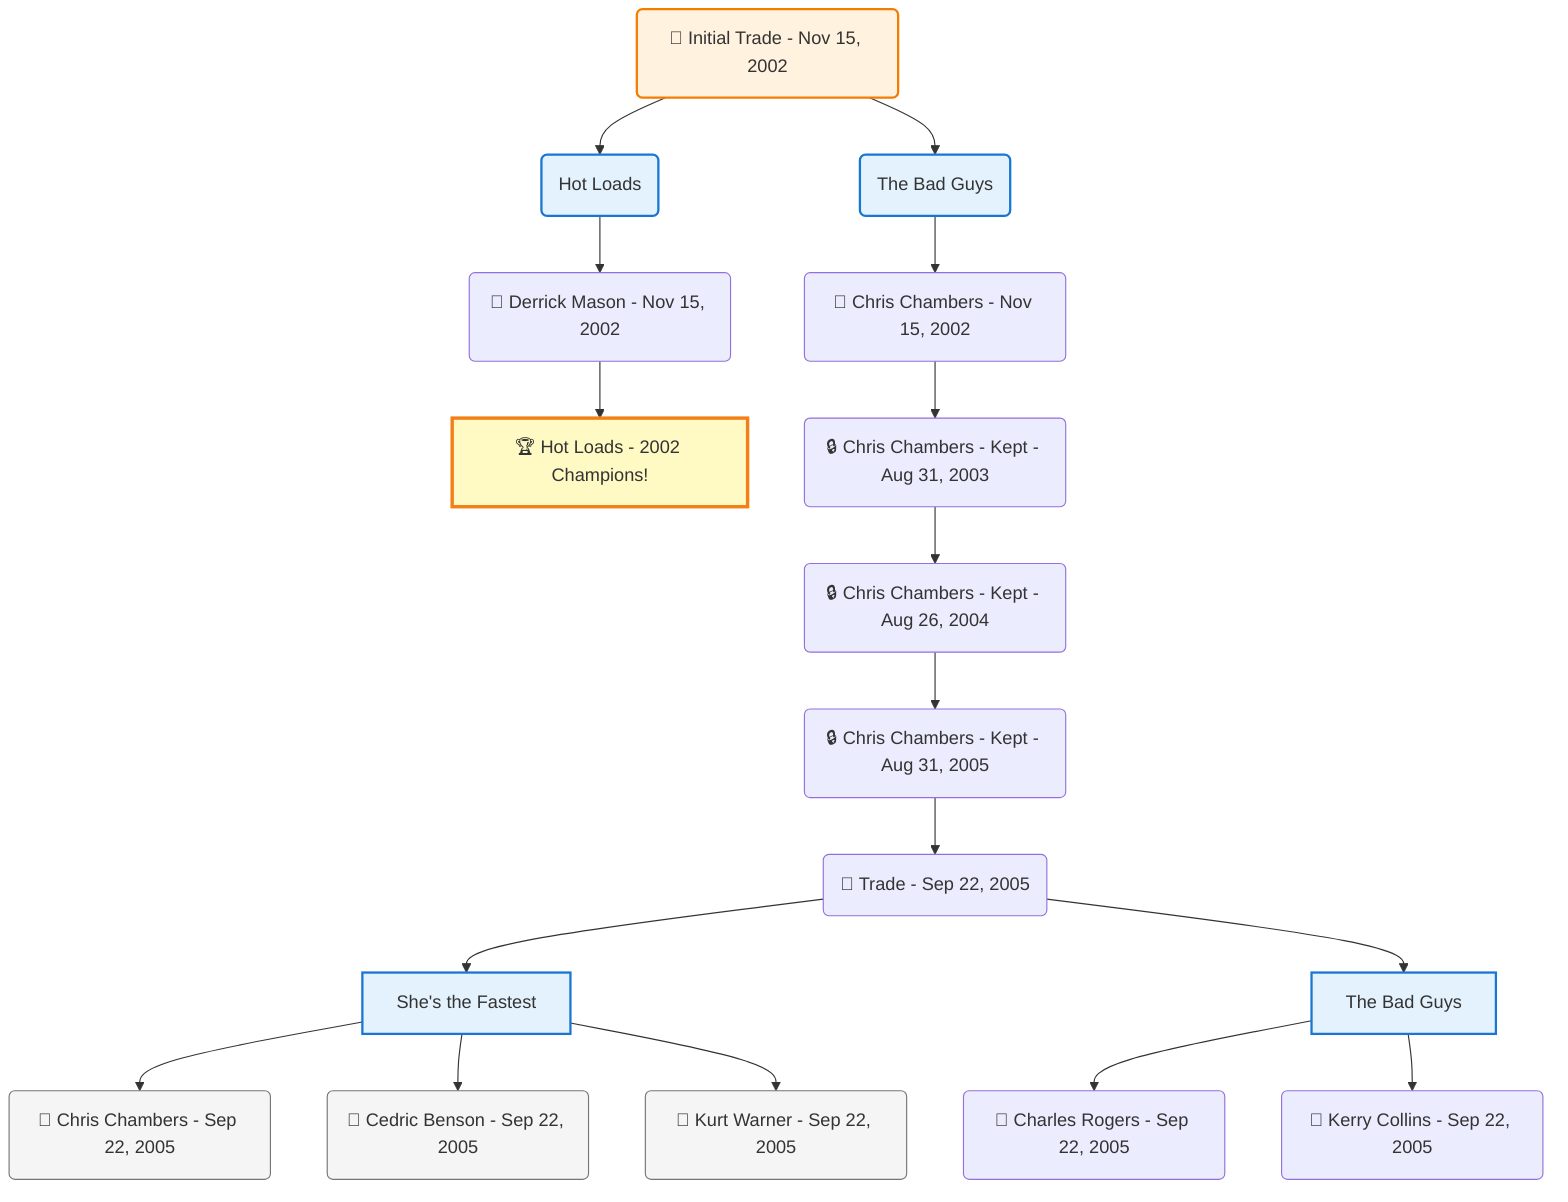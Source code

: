 flowchart TD

    TRADE_MAIN("🔄 Initial Trade - Nov 15, 2002")
    TEAM_1("Hot Loads")
    TEAM_2("The Bad Guys")
    NODE_168d8bfd-f5a9-4582-b7ba-0dab1f664b26("🔄 Derrick Mason - Nov 15, 2002")
    CHAMP_8e9f18ff-62c3-40e8-bb10-32f74cf4ee33_2002["🏆 Hot Loads - 2002 Champions!"]
    NODE_b23975bd-4e50-4477-8c93-e1a9ea76b9c2("🔄 Chris Chambers - Nov 15, 2002")
    NODE_99e85435-9d01-4e87-b3cd-9b630036dfc5("🔒 Chris Chambers - Kept - Aug 31, 2003")
    NODE_83ff0682-0a59-407a-b3a4-d703e66e439a("🔒 Chris Chambers - Kept - Aug 26, 2004")
    NODE_345116ad-1af3-40ea-bd0c-d12a42775688("🔒 Chris Chambers - Kept - Aug 31, 2005")
    TRADE_94c3ac07-4f3c-42c7-aea9-5935b2df725b_3("🔄 Trade - Sep 22, 2005")
    TEAM_4449259f-64af-44fd-9235-1facc0926234_4["She's the Fastest"]
    NODE_c630ca3c-b2e7-455c-80ce-a2d6c442f8b9("🔄 Chris Chambers - Sep 22, 2005")
    NODE_7dc2d18a-f92b-44d2-8921-2792adf02e2b("🔄 Cedric Benson - Sep 22, 2005")
    NODE_839561a6-b6b1-4452-ba57-dc14f39dbe8e("🔄 Kurt Warner - Sep 22, 2005")
    TEAM_b2220d1a-ff75-4622-9757-09978901110f_5["The Bad Guys"]
    NODE_739da06f-9327-461b-9db7-1a41100da2db("🔄 Charles Rogers - Sep 22, 2005")
    NODE_4722c5ef-4314-475a-8f40-a396b6b35cde("🔄 Kerry Collins - Sep 22, 2005")

    TRADE_MAIN --> TEAM_1
    TRADE_MAIN --> TEAM_2
    TEAM_1 --> NODE_168d8bfd-f5a9-4582-b7ba-0dab1f664b26
    NODE_168d8bfd-f5a9-4582-b7ba-0dab1f664b26 --> CHAMP_8e9f18ff-62c3-40e8-bb10-32f74cf4ee33_2002
    TEAM_2 --> NODE_b23975bd-4e50-4477-8c93-e1a9ea76b9c2
    NODE_b23975bd-4e50-4477-8c93-e1a9ea76b9c2 --> NODE_99e85435-9d01-4e87-b3cd-9b630036dfc5
    NODE_99e85435-9d01-4e87-b3cd-9b630036dfc5 --> NODE_83ff0682-0a59-407a-b3a4-d703e66e439a
    NODE_83ff0682-0a59-407a-b3a4-d703e66e439a --> NODE_345116ad-1af3-40ea-bd0c-d12a42775688
    NODE_345116ad-1af3-40ea-bd0c-d12a42775688 --> TRADE_94c3ac07-4f3c-42c7-aea9-5935b2df725b_3
    TRADE_94c3ac07-4f3c-42c7-aea9-5935b2df725b_3 --> TEAM_4449259f-64af-44fd-9235-1facc0926234_4
    TEAM_4449259f-64af-44fd-9235-1facc0926234_4 --> NODE_c630ca3c-b2e7-455c-80ce-a2d6c442f8b9
    TEAM_4449259f-64af-44fd-9235-1facc0926234_4 --> NODE_7dc2d18a-f92b-44d2-8921-2792adf02e2b
    TEAM_4449259f-64af-44fd-9235-1facc0926234_4 --> NODE_839561a6-b6b1-4452-ba57-dc14f39dbe8e
    TRADE_94c3ac07-4f3c-42c7-aea9-5935b2df725b_3 --> TEAM_b2220d1a-ff75-4622-9757-09978901110f_5
    TEAM_b2220d1a-ff75-4622-9757-09978901110f_5 --> NODE_739da06f-9327-461b-9db7-1a41100da2db
    TEAM_b2220d1a-ff75-4622-9757-09978901110f_5 --> NODE_4722c5ef-4314-475a-8f40-a396b6b35cde

    %% Node styling
    classDef teamNode fill:#e3f2fd,stroke:#1976d2,stroke-width:2px
    classDef tradeNode fill:#fff3e0,stroke:#f57c00,stroke-width:2px
    classDef playerNode fill:#f3e5f5,stroke:#7b1fa2,stroke-width:1px
    classDef nonRootPlayerNode fill:#f5f5f5,stroke:#757575,stroke-width:1px
    classDef endNode fill:#ffebee,stroke:#c62828,stroke-width:2px
    classDef waiverNode fill:#e8f5e8,stroke:#388e3c,stroke-width:2px
    classDef championshipNode fill:#fff9c4,stroke:#f57f17,stroke-width:3px

    class TEAM_1,TEAM_2,TEAM_4449259f-64af-44fd-9235-1facc0926234_4,TEAM_b2220d1a-ff75-4622-9757-09978901110f_5 teamNode
    class CHAMP_8e9f18ff-62c3-40e8-bb10-32f74cf4ee33_2002 championshipNode
    class NODE_c630ca3c-b2e7-455c-80ce-a2d6c442f8b9,NODE_7dc2d18a-f92b-44d2-8921-2792adf02e2b,NODE_839561a6-b6b1-4452-ba57-dc14f39dbe8e nonRootPlayerNode
    class TRADE_MAIN tradeNode